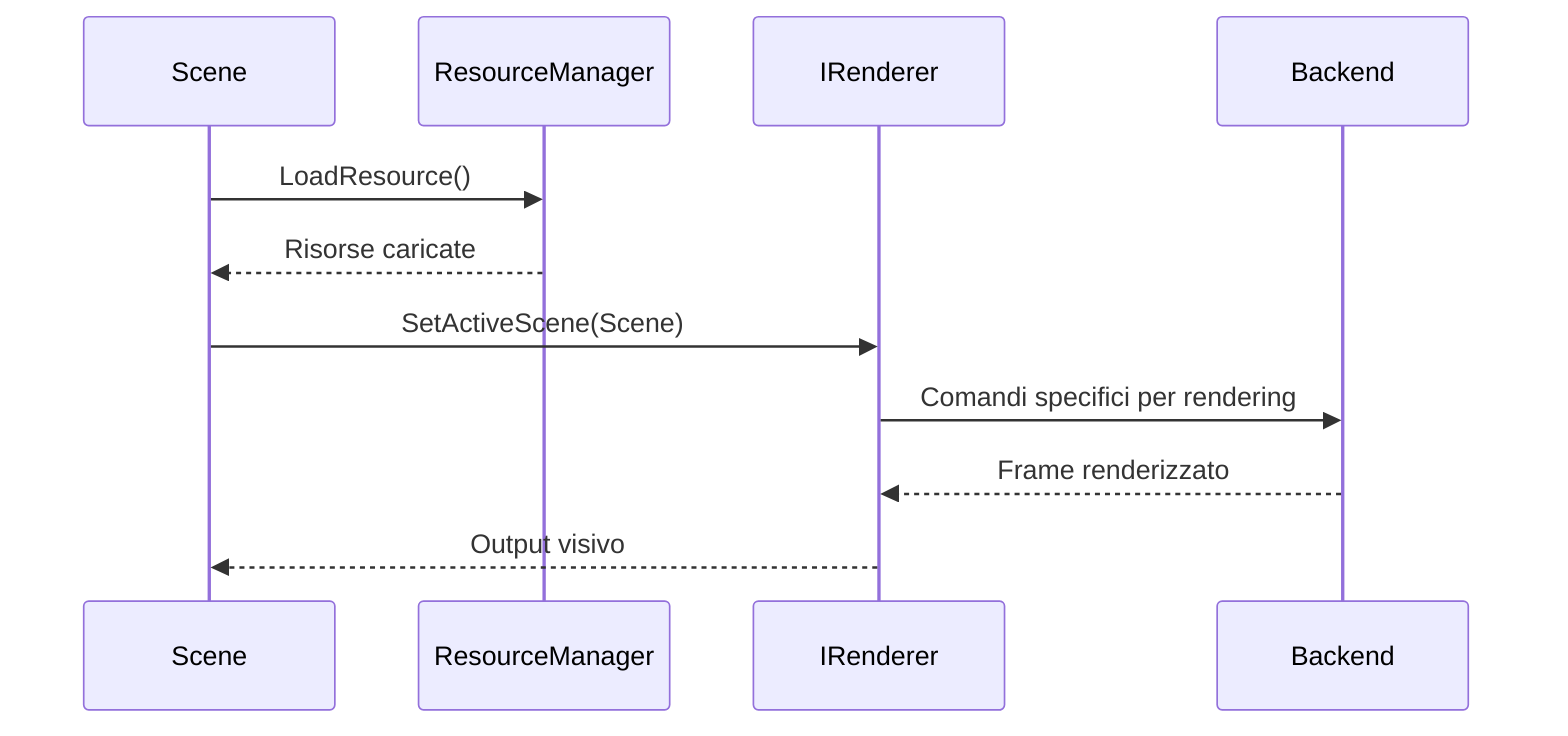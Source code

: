 sequenceDiagram
    participant Scene
    participant ResourceManager
    participant IRenderer
    participant Backend
    Scene->>ResourceManager: LoadResource()
    ResourceManager-->>Scene: Risorse caricate
    Scene->>IRenderer: SetActiveScene(Scene)
    IRenderer->>Backend: Comandi specifici per rendering
    Backend-->>IRenderer: Frame renderizzato
    IRenderer-->>Scene: Output visivo